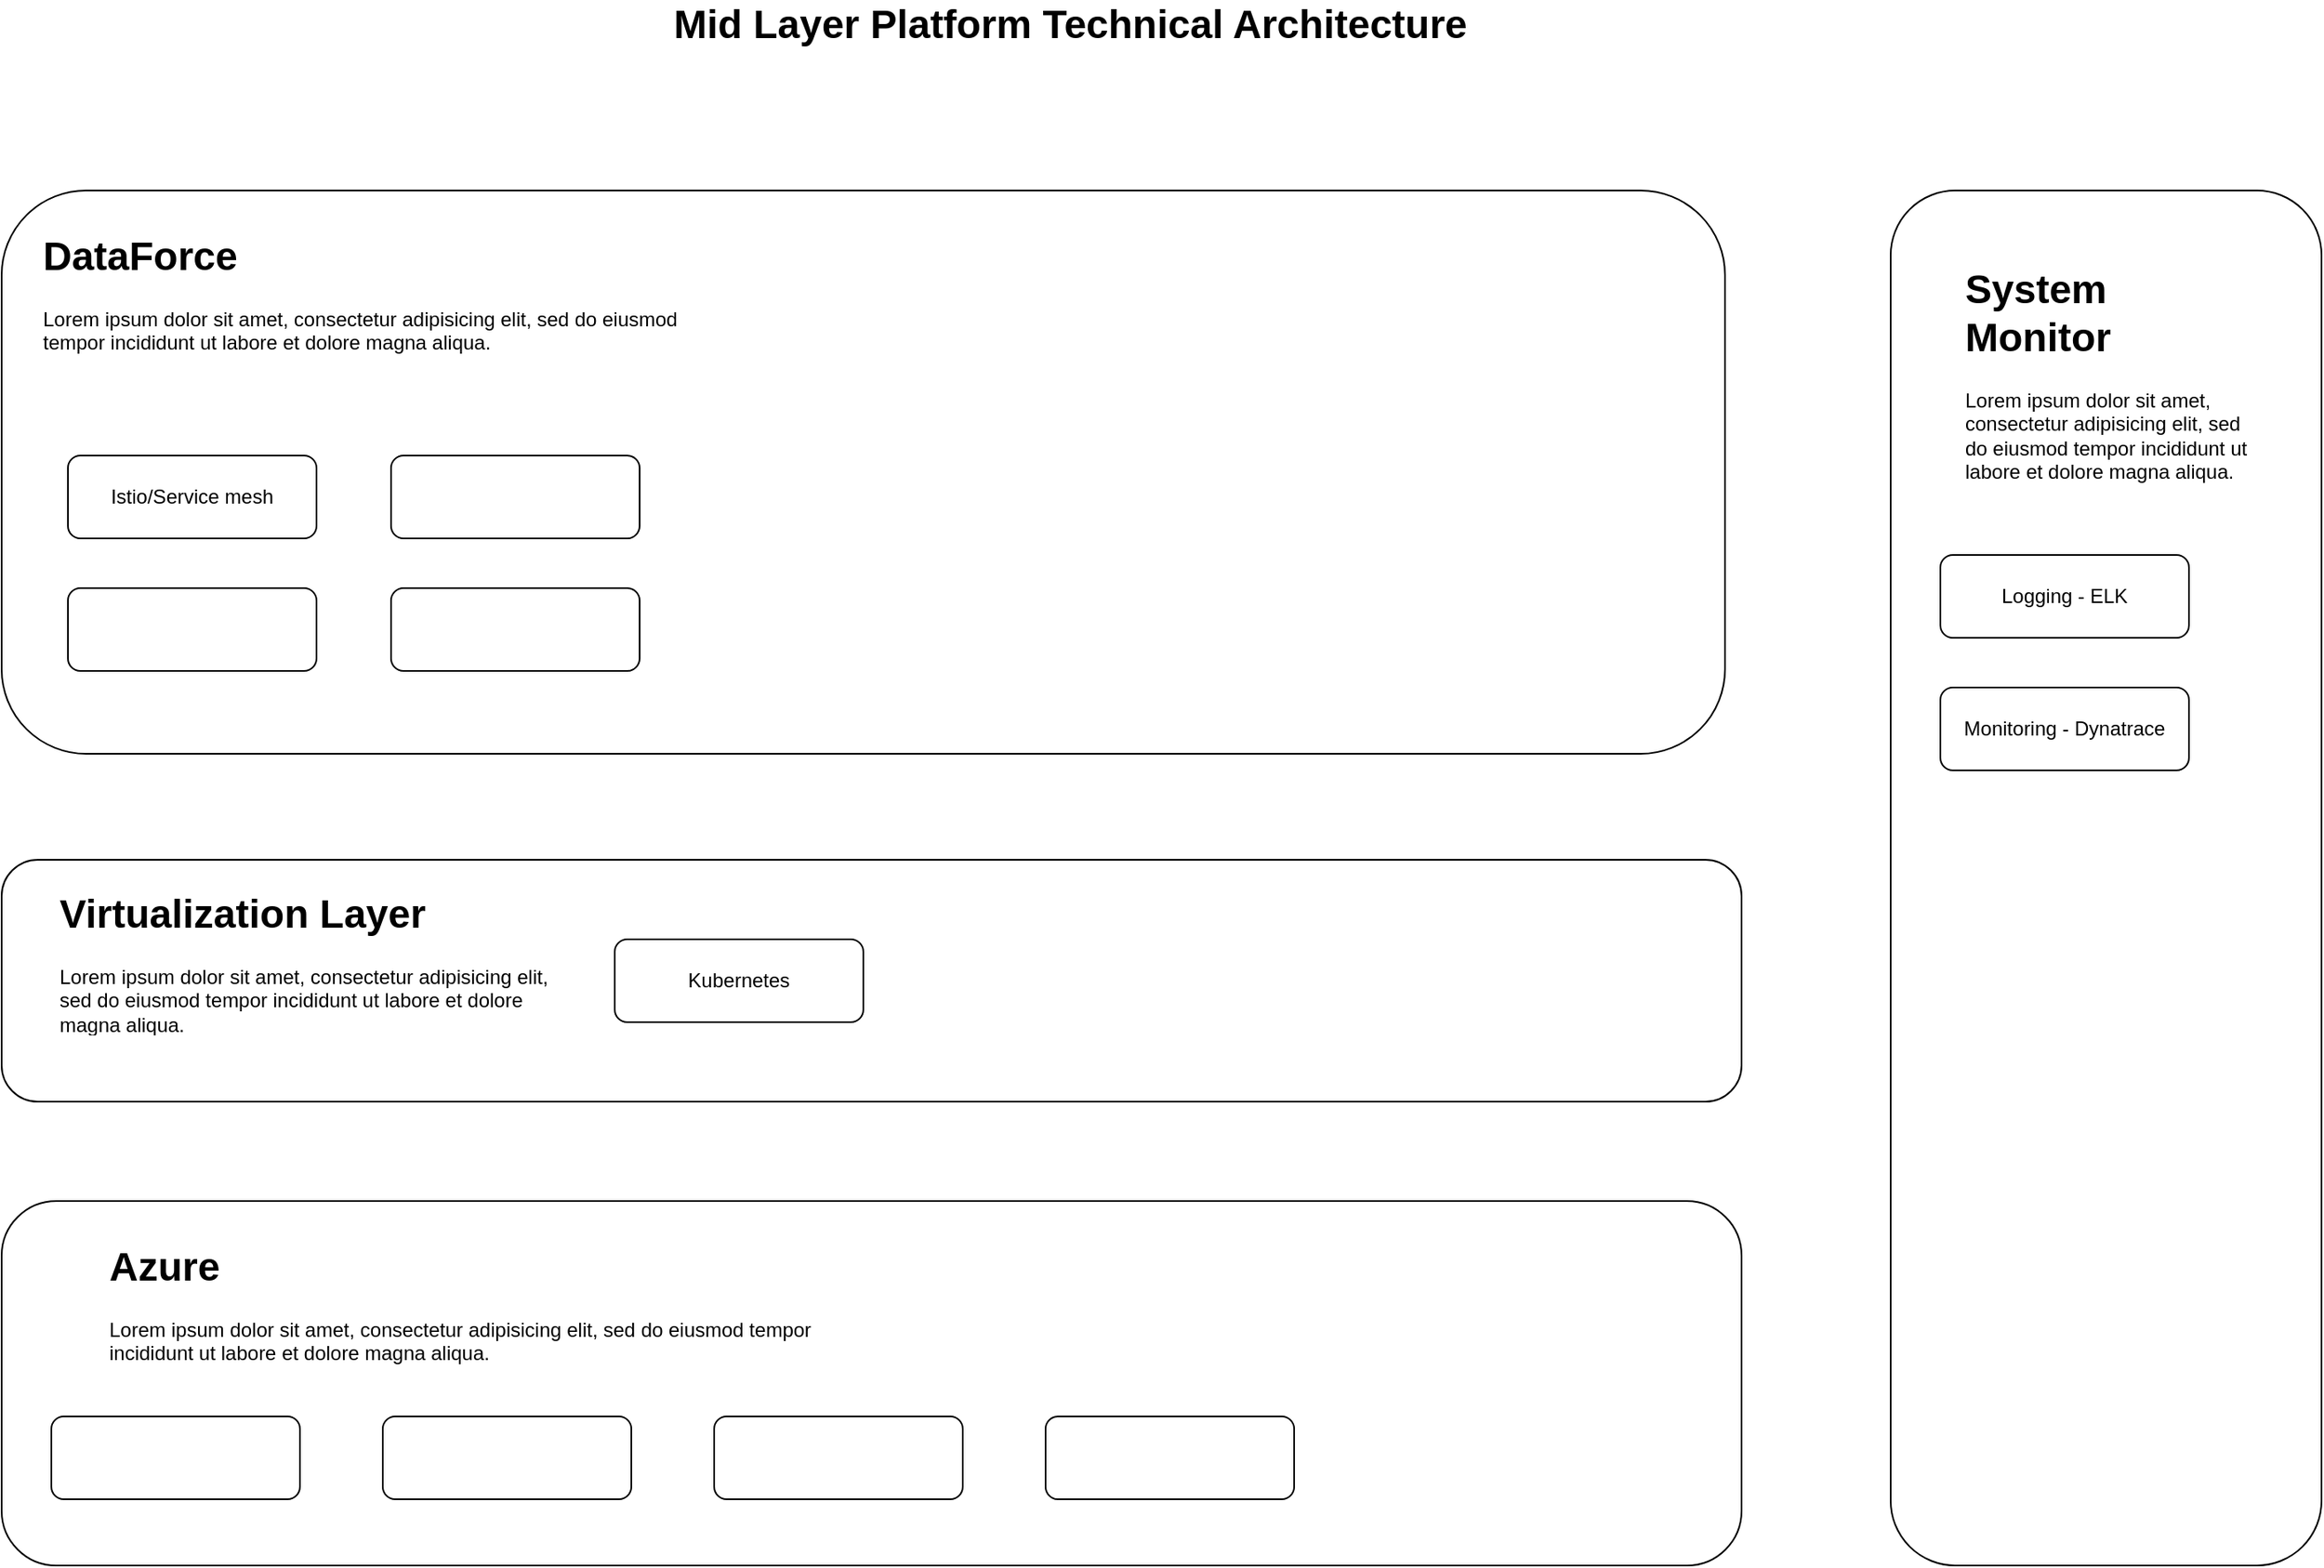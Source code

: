 <mxfile version="12.3.5" type="github" pages="1">
  <diagram id="yn5pNWhVfAMnaeWU7zpd" name="Page-1">
    <mxGraphModel dx="1923" dy="1171" grid="1" gridSize="10" guides="1" tooltips="1" connect="1" arrows="1" fold="1" page="1" pageScale="1" pageWidth="827" pageHeight="1169" math="0" shadow="0">
      <root>
        <mxCell id="0"/>
        <mxCell id="1" parent="0"/>
        <mxCell id="L_p5e10sN1Be_Nf8V8Cr-1" value="" style="rounded=1;whiteSpace=wrap;html=1;" parent="1" vertex="1">
          <mxGeometry x="50" y="180" width="1040" height="340" as="geometry"/>
        </mxCell>
        <mxCell id="L_p5e10sN1Be_Nf8V8Cr-2" value="&lt;h1&gt;DataForce&lt;/h1&gt;&lt;p&gt;Lorem ipsum dolor sit amet, consectetur adipisicing elit, sed do eiusmod tempor incididunt ut labore et dolore magna aliqua.&lt;/p&gt;" style="text;html=1;strokeColor=none;fillColor=none;spacing=5;spacingTop=-20;whiteSpace=wrap;overflow=hidden;rounded=0;" parent="1" vertex="1">
          <mxGeometry x="70" y="200" width="430" height="100" as="geometry"/>
        </mxCell>
        <mxCell id="L_p5e10sN1Be_Nf8V8Cr-3" value="Istio/Service mesh" style="rounded=1;whiteSpace=wrap;html=1;" parent="1" vertex="1">
          <mxGeometry x="90" y="340" width="150" height="50" as="geometry"/>
        </mxCell>
        <mxCell id="L_p5e10sN1Be_Nf8V8Cr-4" value="" style="rounded=1;whiteSpace=wrap;html=1;" parent="1" vertex="1">
          <mxGeometry x="90" y="420" width="150" height="50" as="geometry"/>
        </mxCell>
        <mxCell id="L_p5e10sN1Be_Nf8V8Cr-5" value="" style="rounded=1;whiteSpace=wrap;html=1;" parent="1" vertex="1">
          <mxGeometry x="285" y="340" width="150" height="50" as="geometry"/>
        </mxCell>
        <mxCell id="L_p5e10sN1Be_Nf8V8Cr-6" value="" style="rounded=1;whiteSpace=wrap;html=1;" parent="1" vertex="1">
          <mxGeometry x="285" y="420" width="150" height="50" as="geometry"/>
        </mxCell>
        <mxCell id="L_p5e10sN1Be_Nf8V8Cr-7" value="" style="rounded=1;whiteSpace=wrap;html=1;" parent="1" vertex="1">
          <mxGeometry x="1190" y="180" width="260" height="830" as="geometry"/>
        </mxCell>
        <mxCell id="L_p5e10sN1Be_Nf8V8Cr-8" value="&lt;h1&gt;System Monitor&lt;/h1&gt;&lt;p&gt;Lorem ipsum dolor sit amet, consectetur adipisicing elit, sed do eiusmod tempor incididunt ut labore et dolore magna aliqua.&lt;/p&gt;" style="text;html=1;strokeColor=none;fillColor=none;spacing=5;spacingTop=-20;whiteSpace=wrap;overflow=hidden;rounded=0;" parent="1" vertex="1">
          <mxGeometry x="1230" y="220" width="180" height="170" as="geometry"/>
        </mxCell>
        <mxCell id="L_p5e10sN1Be_Nf8V8Cr-9" value="Logging - ELK" style="rounded=1;whiteSpace=wrap;html=1;" parent="1" vertex="1">
          <mxGeometry x="1220" y="400" width="150" height="50" as="geometry"/>
        </mxCell>
        <mxCell id="L_p5e10sN1Be_Nf8V8Cr-10" value="Monitoring - Dynatrace" style="rounded=1;whiteSpace=wrap;html=1;" parent="1" vertex="1">
          <mxGeometry x="1220" y="480" width="150" height="50" as="geometry"/>
        </mxCell>
        <mxCell id="L_p5e10sN1Be_Nf8V8Cr-11" value="" style="rounded=1;whiteSpace=wrap;html=1;" parent="1" vertex="1">
          <mxGeometry x="50" y="584" width="1050" height="146" as="geometry"/>
        </mxCell>
        <mxCell id="L_p5e10sN1Be_Nf8V8Cr-12" value="" style="rounded=1;whiteSpace=wrap;html=1;" parent="1" vertex="1">
          <mxGeometry x="50" y="790" width="1050" height="220" as="geometry"/>
        </mxCell>
        <mxCell id="L_p5e10sN1Be_Nf8V8Cr-13" value="&lt;font style=&quot;font-size: 24px&quot;&gt;Mid Layer Platform Technical Architecture&lt;/font&gt;" style="text;html=1;strokeColor=none;fillColor=none;align=center;verticalAlign=middle;whiteSpace=wrap;rounded=0;fontStyle=1" parent="1" vertex="1">
          <mxGeometry x="410" y="70" width="570" height="20" as="geometry"/>
        </mxCell>
        <mxCell id="XpRdO_wsKDuu55zvrnwc-1" value="&lt;h1&gt;Virtualization Layer&lt;/h1&gt;&lt;p&gt;Lorem ipsum dolor sit amet, consectetur adipisicing elit, sed do eiusmod tempor incididunt ut labore et dolore magna aliqua.&lt;/p&gt;" style="text;html=1;strokeColor=none;fillColor=none;spacing=5;spacingTop=-20;whiteSpace=wrap;overflow=hidden;rounded=0;" vertex="1" parent="1">
          <mxGeometry x="80" y="597" width="320" height="93" as="geometry"/>
        </mxCell>
        <mxCell id="XpRdO_wsKDuu55zvrnwc-2" value="Kubernetes" style="rounded=1;whiteSpace=wrap;html=1;" vertex="1" parent="1">
          <mxGeometry x="420" y="632" width="150" height="50" as="geometry"/>
        </mxCell>
        <mxCell id="XpRdO_wsKDuu55zvrnwc-3" value="&lt;h1&gt;Azure&lt;/h1&gt;&lt;p&gt;Lorem ipsum dolor sit amet, consectetur adipisicing elit, sed do eiusmod tempor incididunt ut labore et dolore magna aliqua.&lt;/p&gt;" style="text;html=1;strokeColor=none;fillColor=none;spacing=5;spacingTop=-20;whiteSpace=wrap;overflow=hidden;rounded=0;" vertex="1" parent="1">
          <mxGeometry x="110" y="810" width="450" height="120" as="geometry"/>
        </mxCell>
        <mxCell id="XpRdO_wsKDuu55zvrnwc-4" value="" style="rounded=1;whiteSpace=wrap;html=1;" vertex="1" parent="1">
          <mxGeometry x="80" y="920" width="150" height="50" as="geometry"/>
        </mxCell>
        <mxCell id="XpRdO_wsKDuu55zvrnwc-5" value="" style="rounded=1;whiteSpace=wrap;html=1;" vertex="1" parent="1">
          <mxGeometry x="280" y="920" width="150" height="50" as="geometry"/>
        </mxCell>
        <mxCell id="XpRdO_wsKDuu55zvrnwc-6" value="" style="rounded=1;whiteSpace=wrap;html=1;" vertex="1" parent="1">
          <mxGeometry x="480" y="920" width="150" height="50" as="geometry"/>
        </mxCell>
        <mxCell id="XpRdO_wsKDuu55zvrnwc-7" value="" style="rounded=1;whiteSpace=wrap;html=1;" vertex="1" parent="1">
          <mxGeometry x="680" y="920" width="150" height="50" as="geometry"/>
        </mxCell>
      </root>
    </mxGraphModel>
  </diagram>
</mxfile>
